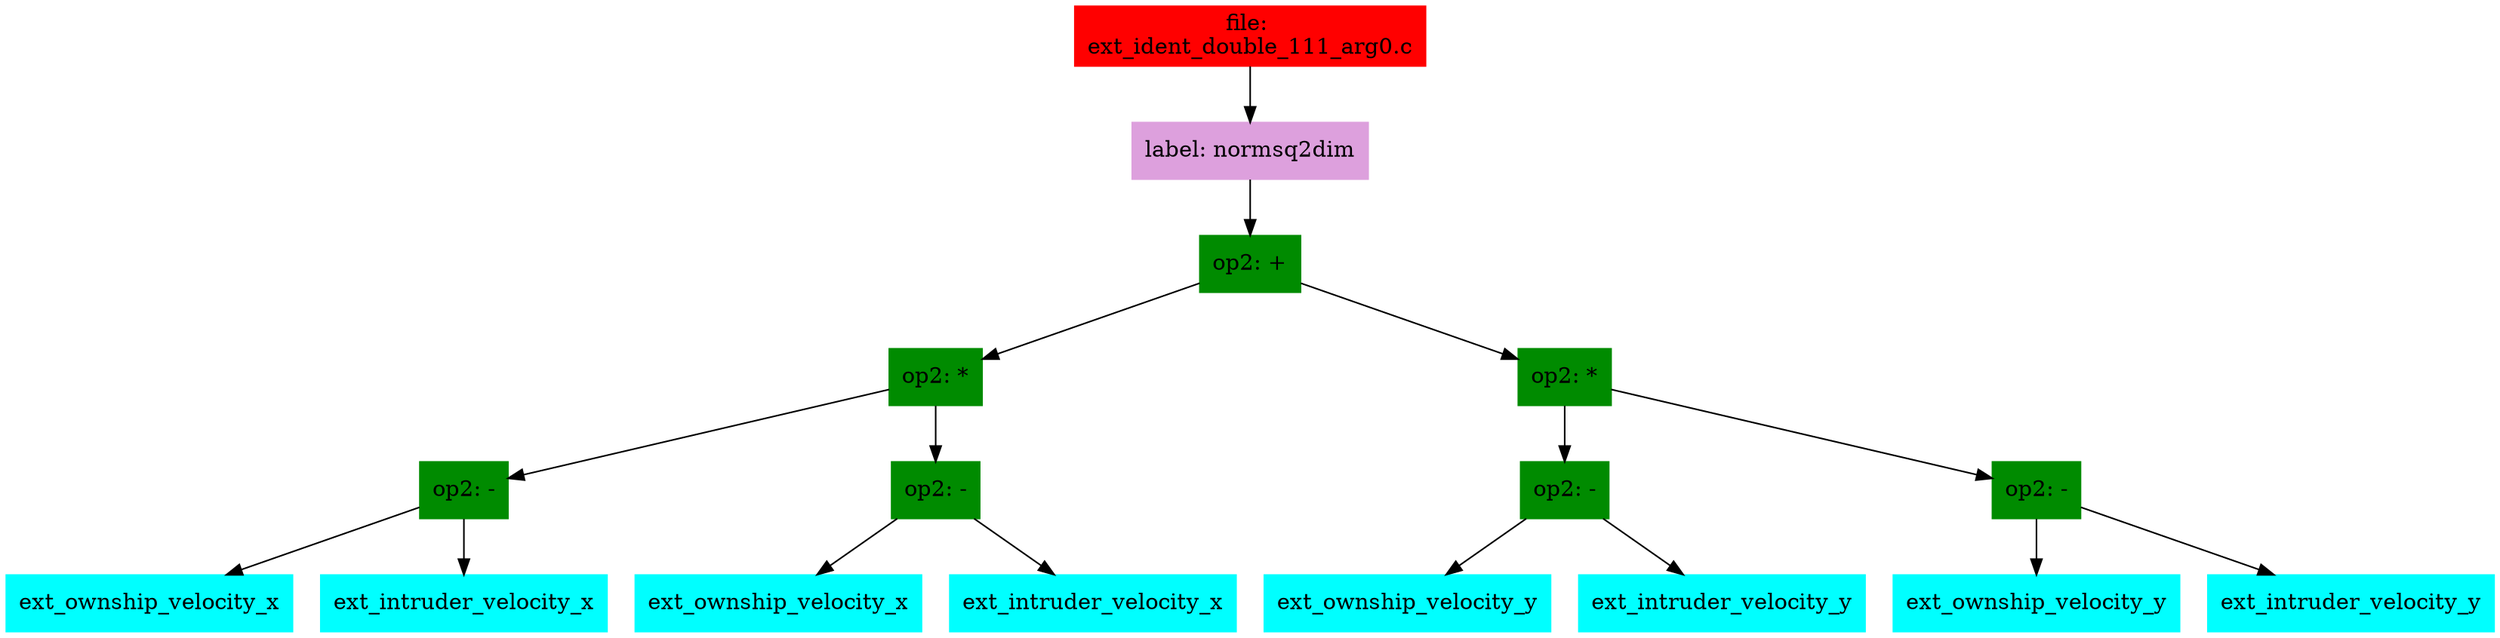 digraph G {
node [shape=box]

0 [label="file: 
ext_ident_double_111_arg0.c",color=red, style=filled]
1 [label="label: normsq2dim",color=plum, style=filled]
0 -> 1
2 [label="op2: +",color=green4, style=filled]
1 -> 2
3 [label="op2: *",color=green4, style=filled]
2 -> 3
4 [label="op2: -",color=green4, style=filled]
3 -> 4
5 [label="ext_ownship_velocity_x",color=cyan1, style=filled]
4 -> 5
6 [label="ext_intruder_velocity_x",color=cyan1, style=filled]
4 -> 6
7 [label="op2: -",color=green4, style=filled]
3 -> 7
8 [label="ext_ownship_velocity_x",color=cyan1, style=filled]
7 -> 8
9 [label="ext_intruder_velocity_x",color=cyan1, style=filled]
7 -> 9
10 [label="op2: *",color=green4, style=filled]
2 -> 10
11 [label="op2: -",color=green4, style=filled]
10 -> 11
12 [label="ext_ownship_velocity_y",color=cyan1, style=filled]
11 -> 12
13 [label="ext_intruder_velocity_y",color=cyan1, style=filled]
11 -> 13
14 [label="op2: -",color=green4, style=filled]
10 -> 14
15 [label="ext_ownship_velocity_y",color=cyan1, style=filled]
14 -> 15
16 [label="ext_intruder_velocity_y",color=cyan1, style=filled]
14 -> 16


}

